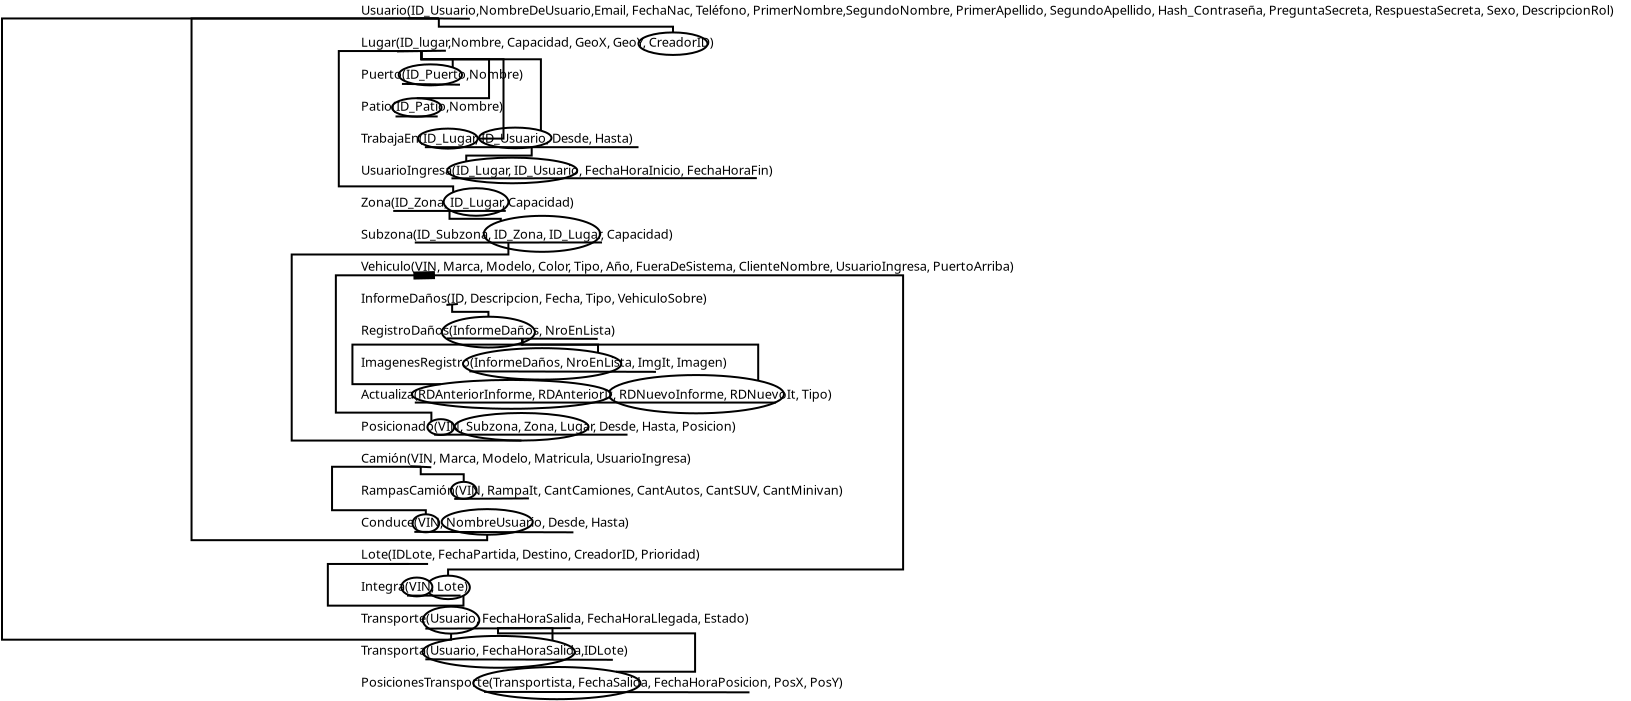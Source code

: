 <?xml version="1.0" encoding="UTF-8"?>
<dia:diagram xmlns:dia="http://www.lysator.liu.se/~alla/dia/">
  <dia:layer name="Background" visible="true" active="true">
    <dia:object type="Standard - Ellipse" version="0" id="O0">
      <dia:attribute name="obj_pos">
        <dia:point val="27.318,38.965"/>
      </dia:attribute>
      <dia:attribute name="obj_bb">
        <dia:rectangle val="27.268,38.915;35.73,40.624"/>
      </dia:attribute>
      <dia:attribute name="elem_corner">
        <dia:point val="27.318,38.965"/>
      </dia:attribute>
      <dia:attribute name="elem_width">
        <dia:real val="8.361"/>
      </dia:attribute>
      <dia:attribute name="elem_height">
        <dia:real val="1.609"/>
      </dia:attribute>
    </dia:object>
    <dia:object type="Standard - Ellipse" version="0" id="O1">
      <dia:attribute name="obj_pos">
        <dia:point val="24.778,37.412"/>
      </dia:attribute>
      <dia:attribute name="obj_bb">
        <dia:rectangle val="24.728,37.362;32.447,39.053"/>
      </dia:attribute>
      <dia:attribute name="elem_corner">
        <dia:point val="24.778,37.412"/>
      </dia:attribute>
      <dia:attribute name="elem_width">
        <dia:real val="7.619"/>
      </dia:attribute>
      <dia:attribute name="elem_height">
        <dia:real val="1.591"/>
      </dia:attribute>
    </dia:object>
    <dia:object type="Standard - Ellipse" version="0" id="O2">
      <dia:attribute name="obj_pos">
        <dia:point val="24.798,35.947"/>
      </dia:attribute>
      <dia:attribute name="obj_bb">
        <dia:rectangle val="24.748,35.897;27.673,37.347"/>
      </dia:attribute>
      <dia:attribute name="elem_corner">
        <dia:point val="24.798,35.947"/>
      </dia:attribute>
      <dia:attribute name="elem_width">
        <dia:real val="2.825"/>
      </dia:attribute>
      <dia:attribute name="elem_height">
        <dia:real val="1.35"/>
      </dia:attribute>
    </dia:object>
    <dia:object type="Standard - Ellipse" version="0" id="O3">
      <dia:attribute name="obj_pos">
        <dia:point val="24.973,34.397"/>
      </dia:attribute>
      <dia:attribute name="obj_bb">
        <dia:rectangle val="24.923,34.347;27.198,35.622"/>
      </dia:attribute>
      <dia:attribute name="elem_corner">
        <dia:point val="24.973,34.397"/>
      </dia:attribute>
      <dia:attribute name="elem_width">
        <dia:real val="2.175"/>
      </dia:attribute>
      <dia:attribute name="elem_height">
        <dia:real val="1.175"/>
      </dia:attribute>
    </dia:object>
    <dia:object type="Standard - Ellipse" version="0" id="O4">
      <dia:attribute name="obj_pos">
        <dia:point val="23.72,34.493"/>
      </dia:attribute>
      <dia:attribute name="obj_bb">
        <dia:rectangle val="23.67,34.443;25.324,35.483"/>
      </dia:attribute>
      <dia:attribute name="elem_corner">
        <dia:point val="23.72,34.493"/>
      </dia:attribute>
      <dia:attribute name="elem_width">
        <dia:real val="1.554"/>
      </dia:attribute>
      <dia:attribute name="elem_height">
        <dia:real val="0.941"/>
      </dia:attribute>
    </dia:object>
    <dia:object type="Standard - Ellipse" version="0" id="O5">
      <dia:attribute name="obj_pos">
        <dia:point val="25.738,31.071"/>
      </dia:attribute>
      <dia:attribute name="obj_bb">
        <dia:rectangle val="25.688,31.021;30.341,32.403"/>
      </dia:attribute>
      <dia:attribute name="elem_corner">
        <dia:point val="25.738,31.071"/>
      </dia:attribute>
      <dia:attribute name="elem_width">
        <dia:real val="4.553"/>
      </dia:attribute>
      <dia:attribute name="elem_height">
        <dia:real val="1.281"/>
      </dia:attribute>
    </dia:object>
    <dia:object type="Standard - Ellipse" version="0" id="O6">
      <dia:attribute name="obj_pos">
        <dia:point val="24.279,31.33"/>
      </dia:attribute>
      <dia:attribute name="obj_bb">
        <dia:rectangle val="24.229,31.28;25.665,32.28"/>
      </dia:attribute>
      <dia:attribute name="elem_corner">
        <dia:point val="24.279,31.33"/>
      </dia:attribute>
      <dia:attribute name="elem_width">
        <dia:real val="1.336"/>
      </dia:attribute>
      <dia:attribute name="elem_height">
        <dia:real val="0.9"/>
      </dia:attribute>
    </dia:object>
    <dia:object type="Standard - Ellipse" version="0" id="O7">
      <dia:attribute name="obj_pos">
        <dia:point val="26.201,29.708"/>
      </dia:attribute>
      <dia:attribute name="obj_bb">
        <dia:rectangle val="26.151,29.658;27.533,30.603"/>
      </dia:attribute>
      <dia:attribute name="elem_corner">
        <dia:point val="26.201,29.708"/>
      </dia:attribute>
      <dia:attribute name="elem_width">
        <dia:real val="1.281"/>
      </dia:attribute>
      <dia:attribute name="elem_height">
        <dia:real val="0.845"/>
      </dia:attribute>
    </dia:object>
    <dia:object type="Standard - Ellipse" version="0" id="O8">
      <dia:attribute name="obj_pos">
        <dia:point val="25.029,26.573"/>
      </dia:attribute>
      <dia:attribute name="obj_bb">
        <dia:rectangle val="24.979,26.523;26.415,27.414"/>
      </dia:attribute>
      <dia:attribute name="elem_corner">
        <dia:point val="25.029,26.573"/>
      </dia:attribute>
      <dia:attribute name="elem_width">
        <dia:real val="1.336"/>
      </dia:attribute>
      <dia:attribute name="elem_height">
        <dia:real val="0.791"/>
      </dia:attribute>
    </dia:object>
    <dia:object type="Standard - Ellipse" version="0" id="O9">
      <dia:attribute name="obj_pos">
        <dia:point val="26.383,26.265"/>
      </dia:attribute>
      <dia:attribute name="obj_bb">
        <dia:rectangle val="26.333,26.215;33.128,27.693"/>
      </dia:attribute>
      <dia:attribute name="elem_corner">
        <dia:point val="26.383,26.265"/>
      </dia:attribute>
      <dia:attribute name="elem_width">
        <dia:real val="6.695"/>
      </dia:attribute>
      <dia:attribute name="elem_height">
        <dia:real val="1.378"/>
      </dia:attribute>
    </dia:object>
    <dia:object type="Standard - Ellipse" version="0" id="O10">
      <dia:attribute name="obj_pos">
        <dia:point val="34.067,24.368"/>
      </dia:attribute>
      <dia:attribute name="obj_bb">
        <dia:rectangle val="34.017,24.318;42.903,26.331"/>
      </dia:attribute>
      <dia:attribute name="elem_corner">
        <dia:point val="34.067,24.368"/>
      </dia:attribute>
      <dia:attribute name="elem_width">
        <dia:real val="8.786"/>
      </dia:attribute>
      <dia:attribute name="elem_height">
        <dia:real val="1.913"/>
      </dia:attribute>
    </dia:object>
    <dia:object type="Standard - Ellipse" version="0" id="O11">
      <dia:attribute name="obj_pos">
        <dia:point val="24.243,24.611"/>
      </dia:attribute>
      <dia:attribute name="obj_bb">
        <dia:rectangle val="24.193,24.561;34.263,26.104"/>
      </dia:attribute>
      <dia:attribute name="elem_corner">
        <dia:point val="24.243,24.611"/>
      </dia:attribute>
      <dia:attribute name="elem_width">
        <dia:real val="9.969"/>
      </dia:attribute>
      <dia:attribute name="elem_height">
        <dia:real val="1.443"/>
      </dia:attribute>
    </dia:object>
    <dia:object type="Standard - Ellipse" version="0" id="O12">
      <dia:attribute name="obj_pos">
        <dia:point val="26.805,23.023"/>
      </dia:attribute>
      <dia:attribute name="obj_bb">
        <dia:rectangle val="26.755,22.973;34.765,24.645"/>
      </dia:attribute>
      <dia:attribute name="elem_corner">
        <dia:point val="26.805,23.023"/>
      </dia:attribute>
      <dia:attribute name="elem_width">
        <dia:real val="7.911"/>
      </dia:attribute>
      <dia:attribute name="elem_height">
        <dia:real val="1.572"/>
      </dia:attribute>
      <dia:attribute name="border_width">
        <dia:real val="0.1"/>
      </dia:attribute>
    </dia:object>
    <dia:object type="Standard - Ellipse" version="0" id="O13">
      <dia:attribute name="obj_pos">
        <dia:point val="25.751,21.451"/>
      </dia:attribute>
      <dia:attribute name="obj_bb">
        <dia:rectangle val="25.701,21.401;30.453,23.041"/>
      </dia:attribute>
      <dia:attribute name="elem_corner">
        <dia:point val="25.751,21.451"/>
      </dia:attribute>
      <dia:attribute name="elem_width">
        <dia:real val="4.652"/>
      </dia:attribute>
      <dia:attribute name="elem_height">
        <dia:real val="1.54"/>
      </dia:attribute>
    </dia:object>
    <dia:object type="Standard - Ellipse" version="0" id="O14">
      <dia:attribute name="obj_pos">
        <dia:point val="27.844,16.407"/>
      </dia:attribute>
      <dia:attribute name="obj_bb">
        <dia:rectangle val="27.794,16.357;33.717,18.256"/>
      </dia:attribute>
      <dia:attribute name="elem_corner">
        <dia:point val="27.844,16.407"/>
      </dia:attribute>
      <dia:attribute name="elem_width">
        <dia:real val="5.823"/>
      </dia:attribute>
      <dia:attribute name="elem_height">
        <dia:real val="1.799"/>
      </dia:attribute>
    </dia:object>
    <dia:object type="Standard - Ellipse" version="0" id="O15">
      <dia:attribute name="obj_pos">
        <dia:point val="25.84,15.025"/>
      </dia:attribute>
      <dia:attribute name="obj_bb">
        <dia:rectangle val="25.79,14.975;29.129,16.453"/>
      </dia:attribute>
      <dia:attribute name="elem_corner">
        <dia:point val="25.84,15.025"/>
      </dia:attribute>
      <dia:attribute name="elem_width">
        <dia:real val="3.238"/>
      </dia:attribute>
      <dia:attribute name="elem_height">
        <dia:real val="1.378"/>
      </dia:attribute>
    </dia:object>
    <dia:object type="Standard - Ellipse" version="0" id="O16">
      <dia:attribute name="obj_pos">
        <dia:point val="26.016,13.498"/>
      </dia:attribute>
      <dia:attribute name="obj_bb">
        <dia:rectangle val="25.966,13.448;32.567,14.829"/>
      </dia:attribute>
      <dia:attribute name="elem_corner">
        <dia:point val="26.016,13.498"/>
      </dia:attribute>
      <dia:attribute name="elem_width">
        <dia:real val="6.501"/>
      </dia:attribute>
      <dia:attribute name="elem_height">
        <dia:real val="1.281"/>
      </dia:attribute>
    </dia:object>
    <dia:object type="Standard - Ellipse" version="0" id="O17">
      <dia:attribute name="obj_pos">
        <dia:point val="27.609,11.995"/>
      </dia:attribute>
      <dia:attribute name="obj_bb">
        <dia:rectangle val="27.559,11.945;31.281,13.076"/>
      </dia:attribute>
      <dia:attribute name="elem_corner">
        <dia:point val="27.609,11.995"/>
      </dia:attribute>
      <dia:attribute name="elem_width">
        <dia:real val="3.622"/>
      </dia:attribute>
      <dia:attribute name="elem_height">
        <dia:real val="1.032"/>
      </dia:attribute>
    </dia:object>
    <dia:object type="Standard - Ellipse" version="0" id="O18">
      <dia:attribute name="obj_pos">
        <dia:point val="24.56,12.045"/>
      </dia:attribute>
      <dia:attribute name="obj_bb">
        <dia:rectangle val="24.51,11.995;27.59,13.095"/>
      </dia:attribute>
      <dia:attribute name="elem_corner">
        <dia:point val="24.56,12.045"/>
      </dia:attribute>
      <dia:attribute name="elem_width">
        <dia:real val="2.98"/>
      </dia:attribute>
      <dia:attribute name="elem_height">
        <dia:real val="1.0"/>
      </dia:attribute>
    </dia:object>
    <dia:object type="Standard - Ellipse" version="0" id="O19">
      <dia:attribute name="obj_pos">
        <dia:point val="23.592,8.833"/>
      </dia:attribute>
      <dia:attribute name="obj_bb">
        <dia:rectangle val="23.542,8.783;26.806,9.933"/>
      </dia:attribute>
      <dia:attribute name="elem_corner">
        <dia:point val="23.592,8.833"/>
      </dia:attribute>
      <dia:attribute name="elem_width">
        <dia:real val="3.164"/>
      </dia:attribute>
      <dia:attribute name="elem_height">
        <dia:real val="1.05"/>
      </dia:attribute>
    </dia:object>
    <dia:object type="Standard - Ellipse" version="0" id="O20">
      <dia:attribute name="obj_pos">
        <dia:point val="23.258,10.524"/>
      </dia:attribute>
      <dia:attribute name="obj_bb">
        <dia:rectangle val="23.208,10.474;25.783,11.499"/>
      </dia:attribute>
      <dia:attribute name="elem_corner">
        <dia:point val="23.258,10.524"/>
      </dia:attribute>
      <dia:attribute name="elem_width">
        <dia:real val="2.475"/>
      </dia:attribute>
      <dia:attribute name="elem_height">
        <dia:real val="0.925"/>
      </dia:attribute>
    </dia:object>
    <dia:object type="Standard - Ellipse" version="0" id="O21">
      <dia:attribute name="obj_pos">
        <dia:point val="35.581,7.237"/>
      </dia:attribute>
      <dia:attribute name="obj_bb">
        <dia:rectangle val="35.531,7.188;39.081,8.412"/>
      </dia:attribute>
      <dia:attribute name="elem_corner">
        <dia:point val="35.581,7.237"/>
      </dia:attribute>
      <dia:attribute name="elem_width">
        <dia:real val="3.45"/>
      </dia:attribute>
      <dia:attribute name="elem_height">
        <dia:real val="1.125"/>
      </dia:attribute>
    </dia:object>
    <dia:object type="Standard - Text" version="1" id="O22">
      <dia:attribute name="obj_pos">
        <dia:point val="21.7,6.35"/>
      </dia:attribute>
      <dia:attribute name="obj_bb">
        <dia:rectangle val="21.7,5.71;81.435,40.083"/>
      </dia:attribute>
      <dia:attribute name="text">
        <dia:composite type="text">
          <dia:attribute name="string">
            <dia:string>#Usuario(ID_Usuario,NombreDeUsuario,Email, FechaNac, Teléfono, PrimerNombre,SegundoNombre, PrimerApellido, SegundoApellido, Hash_Contraseña, PreguntaSecreta, RespuestaSecreta, Sexo, DescripcionRol)

Lugar(ID_lugar,Nombre, Capacidad, GeoX, GeoY, CreadorID)

Puerto(ID_Puerto,Nombre)

Patio(ID_Patio,Nombre)

TrabajaEn(ID_Lugar, ID_Usuario, Desde, Hasta)

UsuarioIngresa(ID_Lugar, ID_Usuario, FechaHoraInicio, FechaHoraFin)

Zona(ID_Zona, ID_Lugar, Capacidad)

Subzona(ID_Subzona, ID_Zona, ID_Lugar, Capacidad)

Vehiculo(VIN, Marca, Modelo, Color, Tipo, Año, FueraDeSistema, ClienteNombre, UsuarioIngresa, PuertoArriba)

InformeDaños(ID, Descripcion, Fecha, Tipo, VehiculoSobre)

RegistroDaños(InformeDaños, NroEnLista)

ImagenesRegistro(InformeDaños, NroEnLista, ImgIt, Imagen)

Actualiza(RDAnteriorInforme, RDAnteriorIt, RDNuevoInforme, RDNuevoIt, Tipo)

Posicionado(VIN, Subzona, Zona, Lugar, Desde, Hasta, Posicion)

Camión(VIN, Marca, Modelo, Matricula, UsuarioIngresa)

RampasCamión(VIN, RampaIt, CantCamiones, CantAutos, CantSUV, CantMinivan)

Conduce(VIN, NombreUsuario, Desde, Hasta)

Lote(IDLote, FechaPartida, Destino, CreadorID, Prioridad)

Integra(VIN, Lote)

Transporte(Usuario, FechaHoraSalida, FechaHoraLlegada, Estado)

Transporta(Usuario, FechaHoraSalida,IDLote)

PosicionesTransporte(Transportista, FechaSalida, FechaHoraPosicion, PosX, PosY)#</dia:string>
          </dia:attribute>
          <dia:attribute name="font">
            <dia:font family="sans" style="0" name="Helvetica"/>
          </dia:attribute>
          <dia:attribute name="height">
            <dia:real val="0.8"/>
          </dia:attribute>
          <dia:attribute name="pos">
            <dia:point val="21.7,6.35"/>
          </dia:attribute>
          <dia:attribute name="color">
            <dia:color val="#000000"/>
          </dia:attribute>
          <dia:attribute name="alignment">
            <dia:enum val="0"/>
          </dia:attribute>
        </dia:composite>
      </dia:attribute>
      <dia:attribute name="valign">
        <dia:enum val="3"/>
      </dia:attribute>
    </dia:object>
    <dia:object type="Standard - Line" version="0" id="O23">
      <dia:attribute name="obj_pos">
        <dia:point val="24.045,6.527"/>
      </dia:attribute>
      <dia:attribute name="obj_bb">
        <dia:rectangle val="23.994,6.476;27.201,6.6"/>
      </dia:attribute>
      <dia:attribute name="conn_endpoints">
        <dia:point val="24.045,6.527"/>
        <dia:point val="27.15,6.55"/>
      </dia:attribute>
      <dia:attribute name="numcp">
        <dia:int val="1"/>
      </dia:attribute>
    </dia:object>
    <dia:object type="Standard - Line" version="0" id="O24">
      <dia:attribute name="obj_pos">
        <dia:point val="23.505,8.185"/>
      </dia:attribute>
      <dia:attribute name="obj_bb">
        <dia:rectangle val="23.454,8.099;26.001,8.235"/>
      </dia:attribute>
      <dia:attribute name="conn_endpoints">
        <dia:point val="23.505,8.185"/>
        <dia:point val="25.95,8.15"/>
      </dia:attribute>
      <dia:attribute name="numcp">
        <dia:int val="1"/>
      </dia:attribute>
    </dia:object>
    <dia:object type="Standard - Line" version="0" id="O25">
      <dia:attribute name="obj_pos">
        <dia:point val="23.753,9.81"/>
      </dia:attribute>
      <dia:attribute name="obj_bb">
        <dia:rectangle val="23.702,9.76;26.706,9.901"/>
      </dia:attribute>
      <dia:attribute name="conn_endpoints">
        <dia:point val="23.753,9.81"/>
        <dia:point val="26.656,9.85"/>
      </dia:attribute>
      <dia:attribute name="numcp">
        <dia:int val="1"/>
      </dia:attribute>
    </dia:object>
    <dia:object type="Standard - Line" version="0" id="O26">
      <dia:attribute name="obj_pos">
        <dia:point val="23.432,11.438"/>
      </dia:attribute>
      <dia:attribute name="obj_bb">
        <dia:rectangle val="23.382,11.388;25.591,11.488"/>
      </dia:attribute>
      <dia:attribute name="conn_endpoints">
        <dia:point val="23.432,11.438"/>
        <dia:point val="25.541,11.438"/>
      </dia:attribute>
      <dia:attribute name="numcp">
        <dia:int val="1"/>
      </dia:attribute>
    </dia:object>
    <dia:object type="Standard - Line" version="0" id="O27">
      <dia:attribute name="obj_pos">
        <dia:point val="24.899,12.974"/>
      </dia:attribute>
      <dia:attribute name="obj_bb">
        <dia:rectangle val="24.849,12.924;35.632,13.024"/>
      </dia:attribute>
      <dia:attribute name="conn_endpoints">
        <dia:point val="24.899,12.974"/>
        <dia:point val="35.582,12.974"/>
      </dia:attribute>
      <dia:attribute name="numcp">
        <dia:int val="1"/>
      </dia:attribute>
    </dia:object>
    <dia:object type="Standard - Line" version="0" id="O28">
      <dia:attribute name="obj_pos">
        <dia:point val="26.229,14.533"/>
      </dia:attribute>
      <dia:attribute name="obj_bb">
        <dia:rectangle val="26.179,14.472;41.549,14.583"/>
      </dia:attribute>
      <dia:attribute name="conn_endpoints">
        <dia:point val="26.229,14.533"/>
        <dia:point val="41.499,14.522"/>
      </dia:attribute>
      <dia:attribute name="numcp">
        <dia:int val="1"/>
      </dia:attribute>
    </dia:object>
    <dia:object type="Standard - Line" version="0" id="O29">
      <dia:attribute name="obj_pos">
        <dia:point val="23.317,16.161"/>
      </dia:attribute>
      <dia:attribute name="obj_bb">
        <dia:rectangle val="23.267,16.11;28.996,16.211"/>
      </dia:attribute>
      <dia:attribute name="conn_endpoints">
        <dia:point val="23.317,16.161"/>
        <dia:point val="28.946,16.16"/>
      </dia:attribute>
      <dia:attribute name="numcp">
        <dia:int val="1"/>
      </dia:attribute>
    </dia:object>
    <dia:object type="Standard - Line" version="0" id="O30">
      <dia:attribute name="obj_pos">
        <dia:point val="24.395,17.742"/>
      </dia:attribute>
      <dia:attribute name="obj_bb">
        <dia:rectangle val="24.345,17.689;33.807,17.792"/>
      </dia:attribute>
      <dia:attribute name="conn_endpoints">
        <dia:point val="24.395,17.742"/>
        <dia:point val="33.757,17.739"/>
      </dia:attribute>
      <dia:attribute name="numcp">
        <dia:int val="1"/>
      </dia:attribute>
    </dia:object>
    <dia:object type="Standard - Line" version="0" id="O31">
      <dia:attribute name="obj_pos">
        <dia:point val="24.326,19.393"/>
      </dia:attribute>
      <dia:attribute name="obj_bb">
        <dia:rectangle val="24.122,19.166;25.608,19.597"/>
      </dia:attribute>
      <dia:attribute name="conn_endpoints">
        <dia:point val="24.326,19.393"/>
        <dia:point val="25.404,19.37"/>
      </dia:attribute>
      <dia:attribute name="numcp">
        <dia:int val="1"/>
      </dia:attribute>
      <dia:attribute name="line_width">
        <dia:real val="0.4"/>
      </dia:attribute>
    </dia:object>
    <dia:object type="Standard - Line" version="0" id="O32">
      <dia:attribute name="obj_pos">
        <dia:point val="25.977,20.86"/>
      </dia:attribute>
      <dia:attribute name="obj_bb">
        <dia:rectangle val="25.923,20.761;26.604,20.914"/>
      </dia:attribute>
      <dia:attribute name="conn_endpoints">
        <dia:point val="25.977,20.86"/>
        <dia:point val="26.55,20.814"/>
      </dia:attribute>
      <dia:attribute name="numcp">
        <dia:int val="1"/>
      </dia:attribute>
    </dia:object>
    <dia:object type="Standard - Line" version="0" id="O33">
      <dia:attribute name="obj_pos">
        <dia:point val="26.0,22.534"/>
      </dia:attribute>
      <dia:attribute name="obj_bb">
        <dia:rectangle val="25.95,22.483;33.592,22.607"/>
      </dia:attribute>
      <dia:attribute name="conn_endpoints">
        <dia:point val="26.0,22.534"/>
        <dia:point val="33.542,22.557"/>
      </dia:attribute>
      <dia:attribute name="numcp">
        <dia:int val="1"/>
      </dia:attribute>
    </dia:object>
    <dia:object type="Standard - Line" version="0" id="O34">
      <dia:attribute name="obj_pos">
        <dia:point val="27.123,24.184"/>
      </dia:attribute>
      <dia:attribute name="obj_bb">
        <dia:rectangle val="27.073,24.134;36.504,24.257"/>
      </dia:attribute>
      <dia:attribute name="conn_endpoints">
        <dia:point val="27.123,24.184"/>
        <dia:point val="36.454,24.207"/>
      </dia:attribute>
      <dia:attribute name="numcp">
        <dia:int val="1"/>
      </dia:attribute>
    </dia:object>
    <dia:object type="Standard - Line" version="0" id="O35">
      <dia:attribute name="obj_pos">
        <dia:point val="24.395,25.743"/>
      </dia:attribute>
      <dia:attribute name="obj_bb">
        <dia:rectangle val="24.345,25.693;42.51,25.793"/>
      </dia:attribute>
      <dia:attribute name="conn_endpoints">
        <dia:point val="24.395,25.743"/>
        <dia:point val="42.46,25.743"/>
      </dia:attribute>
      <dia:attribute name="numcp">
        <dia:int val="1"/>
      </dia:attribute>
    </dia:object>
    <dia:object type="Standard - Line" version="0" id="O36">
      <dia:attribute name="obj_pos">
        <dia:point val="25.358,27.348"/>
      </dia:attribute>
      <dia:attribute name="obj_bb">
        <dia:rectangle val="25.308,27.298;35.082,27.398"/>
      </dia:attribute>
      <dia:attribute name="conn_endpoints">
        <dia:point val="25.358,27.348"/>
        <dia:point val="35.032,27.348"/>
      </dia:attribute>
      <dia:attribute name="numcp">
        <dia:int val="1"/>
      </dia:attribute>
    </dia:object>
    <dia:object type="Standard - Line" version="0" id="O37">
      <dia:attribute name="obj_pos">
        <dia:point val="24.166,28.93"/>
      </dia:attribute>
      <dia:attribute name="obj_bb">
        <dia:rectangle val="24.114,28.878;25.272,29.028"/>
      </dia:attribute>
      <dia:attribute name="conn_endpoints">
        <dia:point val="24.166,28.93"/>
        <dia:point val="25.22,28.976"/>
      </dia:attribute>
      <dia:attribute name="numcp">
        <dia:int val="1"/>
      </dia:attribute>
    </dia:object>
    <dia:object type="Standard - Line" version="0" id="O38">
      <dia:attribute name="obj_pos">
        <dia:point val="26.366,30.558"/>
      </dia:attribute>
      <dia:attribute name="obj_bb">
        <dia:rectangle val="26.316,30.484;30.154,30.608"/>
      </dia:attribute>
      <dia:attribute name="conn_endpoints">
        <dia:point val="26.366,30.558"/>
        <dia:point val="30.103,30.535"/>
      </dia:attribute>
      <dia:attribute name="numcp">
        <dia:int val="1"/>
      </dia:attribute>
    </dia:object>
    <dia:object type="Standard - Line" version="0" id="O39">
      <dia:attribute name="obj_pos">
        <dia:point val="24.372,32.208"/>
      </dia:attribute>
      <dia:attribute name="obj_bb">
        <dia:rectangle val="24.322,32.158;32.377,32.281"/>
      </dia:attribute>
      <dia:attribute name="conn_endpoints">
        <dia:point val="24.372,32.208"/>
        <dia:point val="32.327,32.231"/>
      </dia:attribute>
      <dia:attribute name="numcp">
        <dia:int val="1"/>
      </dia:attribute>
    </dia:object>
    <dia:object type="Standard - Line" version="0" id="O40">
      <dia:attribute name="obj_pos">
        <dia:point val="23.134,33.813"/>
      </dia:attribute>
      <dia:attribute name="obj_bb">
        <dia:rectangle val="23.084,33.763;25.11,33.863"/>
      </dia:attribute>
      <dia:attribute name="conn_endpoints">
        <dia:point val="23.134,33.813"/>
        <dia:point val="25.06,33.813"/>
      </dia:attribute>
      <dia:attribute name="numcp">
        <dia:int val="1"/>
      </dia:attribute>
    </dia:object>
    <dia:object type="Standard - Line" version="0" id="O41">
      <dia:attribute name="obj_pos">
        <dia:point val="24.005,35.395"/>
      </dia:attribute>
      <dia:attribute name="obj_bb">
        <dia:rectangle val="23.955,35.345;26.738,35.445"/>
      </dia:attribute>
      <dia:attribute name="conn_endpoints">
        <dia:point val="24.005,35.395"/>
        <dia:point val="26.688,35.395"/>
      </dia:attribute>
      <dia:attribute name="numcp">
        <dia:int val="1"/>
      </dia:attribute>
    </dia:object>
    <dia:object type="Standard - Line" version="0" id="O42">
      <dia:attribute name="obj_pos">
        <dia:point val="24.922,37.045"/>
      </dia:attribute>
      <dia:attribute name="obj_bb">
        <dia:rectangle val="24.872,36.972;32.24,37.096"/>
      </dia:attribute>
      <dia:attribute name="conn_endpoints">
        <dia:point val="24.922,37.045"/>
        <dia:point val="32.19,37.022"/>
      </dia:attribute>
      <dia:attribute name="numcp">
        <dia:int val="1"/>
      </dia:attribute>
    </dia:object>
    <dia:object type="Standard - Line" version="0" id="O43">
      <dia:attribute name="obj_pos">
        <dia:point val="24.922,38.581"/>
      </dia:attribute>
      <dia:attribute name="obj_bb">
        <dia:rectangle val="24.872,38.531;34.349,38.654"/>
      </dia:attribute>
      <dia:attribute name="conn_endpoints">
        <dia:point val="24.922,38.581"/>
        <dia:point val="34.299,38.604"/>
      </dia:attribute>
      <dia:attribute name="numcp">
        <dia:int val="1"/>
      </dia:attribute>
    </dia:object>
    <dia:object type="Standard - Line" version="0" id="O44">
      <dia:attribute name="obj_pos">
        <dia:point val="27.857,40.209"/>
      </dia:attribute>
      <dia:attribute name="obj_bb">
        <dia:rectangle val="27.807,40.159;41.18,40.282"/>
      </dia:attribute>
      <dia:attribute name="conn_endpoints">
        <dia:point val="27.857,40.209"/>
        <dia:point val="41.13,40.232"/>
      </dia:attribute>
      <dia:attribute name="numcp">
        <dia:int val="1"/>
      </dia:attribute>
    </dia:object>
    <dia:object type="Standard - ZigZagLine" version="1" id="O45">
      <dia:attribute name="obj_pos">
        <dia:point val="37.306,7.237"/>
      </dia:attribute>
      <dia:attribute name="obj_bb">
        <dia:rectangle val="25.548,6.488;37.356,7.287"/>
      </dia:attribute>
      <dia:attribute name="orth_points">
        <dia:point val="37.306,7.237"/>
        <dia:point val="37.306,6.949"/>
        <dia:point val="25.598,6.949"/>
        <dia:point val="25.598,6.538"/>
      </dia:attribute>
      <dia:attribute name="orth_orient">
        <dia:enum val="1"/>
        <dia:enum val="0"/>
        <dia:enum val="1"/>
      </dia:attribute>
      <dia:attribute name="autorouting">
        <dia:boolean val="false"/>
      </dia:attribute>
      <dia:connections>
        <dia:connection handle="0" to="O21" connection="1"/>
        <dia:connection handle="1" to="O23" connection="0"/>
      </dia:connections>
    </dia:object>
    <dia:object type="Standard - ZigZagLine" version="1" id="O46">
      <dia:attribute name="obj_pos">
        <dia:point val="26.292,8.987"/>
      </dia:attribute>
      <dia:attribute name="obj_bb">
        <dia:rectangle val="24.678,8.117;26.342,9.037"/>
      </dia:attribute>
      <dia:attribute name="orth_points">
        <dia:point val="26.292,8.987"/>
        <dia:point val="26.292,8.574"/>
        <dia:point val="24.728,8.574"/>
        <dia:point val="24.728,8.167"/>
      </dia:attribute>
      <dia:attribute name="orth_orient">
        <dia:enum val="1"/>
        <dia:enum val="0"/>
        <dia:enum val="1"/>
      </dia:attribute>
      <dia:attribute name="autorouting">
        <dia:boolean val="false"/>
      </dia:attribute>
      <dia:connections>
        <dia:connection handle="0" to="O19" connection="2"/>
        <dia:connection handle="1" to="O24" connection="0"/>
      </dia:connections>
    </dia:object>
    <dia:object type="Standard - ZigZagLine" version="1" id="O47">
      <dia:attribute name="obj_pos">
        <dia:point val="24.495,10.524"/>
      </dia:attribute>
      <dia:attribute name="obj_bb">
        <dia:rectangle val="24.445,8.117;28.158,10.574"/>
      </dia:attribute>
      <dia:attribute name="orth_points">
        <dia:point val="24.495,10.524"/>
        <dia:point val="28.108,10.524"/>
        <dia:point val="28.108,8.574"/>
        <dia:point val="24.728,8.574"/>
        <dia:point val="24.728,8.167"/>
      </dia:attribute>
      <dia:attribute name="orth_orient">
        <dia:enum val="0"/>
        <dia:enum val="1"/>
        <dia:enum val="0"/>
        <dia:enum val="1"/>
      </dia:attribute>
      <dia:attribute name="autorouting">
        <dia:boolean val="false"/>
      </dia:attribute>
      <dia:connections>
        <dia:connection handle="0" to="O20" connection="1"/>
        <dia:connection handle="1" to="O24" connection="0"/>
      </dia:connections>
    </dia:object>
    <dia:object type="Standard - ZigZagLine" version="1" id="O48">
      <dia:attribute name="obj_pos">
        <dia:point val="27.54,12.545"/>
      </dia:attribute>
      <dia:attribute name="obj_bb">
        <dia:rectangle val="24.678,8.117;28.881,12.595"/>
      </dia:attribute>
      <dia:attribute name="orth_points">
        <dia:point val="27.54,12.545"/>
        <dia:point val="28.831,12.545"/>
        <dia:point val="28.831,8.575"/>
        <dia:point val="24.728,8.575"/>
        <dia:point val="24.728,8.167"/>
      </dia:attribute>
      <dia:attribute name="orth_orient">
        <dia:enum val="0"/>
        <dia:enum val="1"/>
        <dia:enum val="0"/>
        <dia:enum val="1"/>
      </dia:attribute>
      <dia:attribute name="autorouting">
        <dia:boolean val="false"/>
      </dia:attribute>
      <dia:connections>
        <dia:connection handle="0" to="O18" connection="4"/>
        <dia:connection handle="1" to="O24" connection="0"/>
      </dia:connections>
    </dia:object>
    <dia:object type="Standard - ZigZagLine" version="1" id="O49">
      <dia:attribute name="obj_pos">
        <dia:point val="30.701,12.146"/>
      </dia:attribute>
      <dia:attribute name="obj_bb">
        <dia:rectangle val="24.678,8.117;30.751,12.196"/>
      </dia:attribute>
      <dia:attribute name="orth_points">
        <dia:point val="30.701,12.146"/>
        <dia:point val="30.701,8.579"/>
        <dia:point val="24.728,8.579"/>
        <dia:point val="24.728,8.167"/>
      </dia:attribute>
      <dia:attribute name="orth_orient">
        <dia:enum val="1"/>
        <dia:enum val="0"/>
        <dia:enum val="1"/>
      </dia:attribute>
      <dia:attribute name="autorouting">
        <dia:boolean val="false"/>
      </dia:attribute>
      <dia:connections>
        <dia:connection handle="0" to="O17" connection="2"/>
        <dia:connection handle="1" to="O24" connection="0"/>
      </dia:connections>
    </dia:object>
    <dia:object type="Standard - ZigZagLine" version="1" id="O50">
      <dia:attribute name="obj_pos">
        <dia:point val="26.968,13.685"/>
      </dia:attribute>
      <dia:attribute name="obj_bb">
        <dia:rectangle val="26.918,12.924;30.291,13.735"/>
      </dia:attribute>
      <dia:attribute name="orth_points">
        <dia:point val="26.968,13.685"/>
        <dia:point val="26.968,13.394"/>
        <dia:point val="30.241,13.394"/>
        <dia:point val="30.241,12.974"/>
      </dia:attribute>
      <dia:attribute name="orth_orient">
        <dia:enum val="1"/>
        <dia:enum val="0"/>
        <dia:enum val="1"/>
      </dia:attribute>
      <dia:attribute name="autorouting">
        <dia:boolean val="false"/>
      </dia:attribute>
      <dia:connections>
        <dia:connection handle="0" to="O16" connection="0"/>
        <dia:connection handle="1" to="O27" connection="0"/>
      </dia:connections>
    </dia:object>
    <dia:object type="Standard - ZigZagLine" version="1" id="O51">
      <dia:attribute name="obj_pos">
        <dia:point val="26.314,15.226"/>
      </dia:attribute>
      <dia:attribute name="obj_bb">
        <dia:rectangle val="20.546,8.117;26.364,15.276"/>
      </dia:attribute>
      <dia:attribute name="orth_points">
        <dia:point val="26.314,15.226"/>
        <dia:point val="26.314,14.934"/>
        <dia:point val="20.596,14.934"/>
        <dia:point val="20.596,8.167"/>
        <dia:point val="24.728,8.167"/>
      </dia:attribute>
      <dia:attribute name="orth_orient">
        <dia:enum val="1"/>
        <dia:enum val="0"/>
        <dia:enum val="1"/>
        <dia:enum val="0"/>
      </dia:attribute>
      <dia:attribute name="autorouting">
        <dia:boolean val="false"/>
      </dia:attribute>
      <dia:connections>
        <dia:connection handle="0" to="O15" connection="0"/>
        <dia:connection handle="1" to="O24" connection="0"/>
      </dia:connections>
    </dia:object>
    <dia:object type="Standard - ZigZagLine" version="1" id="O52">
      <dia:attribute name="obj_pos">
        <dia:point val="28.696,16.67"/>
      </dia:attribute>
      <dia:attribute name="obj_bb">
        <dia:rectangle val="26.082,16.11;28.746,16.72"/>
      </dia:attribute>
      <dia:attribute name="orth_points">
        <dia:point val="28.696,16.67"/>
        <dia:point val="28.696,16.555"/>
        <dia:point val="26.132,16.555"/>
        <dia:point val="26.132,16.16"/>
      </dia:attribute>
      <dia:attribute name="orth_orient">
        <dia:enum val="1"/>
        <dia:enum val="0"/>
        <dia:enum val="1"/>
      </dia:attribute>
      <dia:attribute name="autorouting">
        <dia:boolean val="false"/>
      </dia:attribute>
      <dia:connections>
        <dia:connection handle="0" to="O14" connection="0"/>
        <dia:connection handle="1" to="O29" connection="0"/>
      </dia:connections>
    </dia:object>
    <dia:object type="Standard - ZigZagLine" version="1" id="O53">
      <dia:attribute name="obj_pos">
        <dia:point val="28.077,21.451"/>
      </dia:attribute>
      <dia:attribute name="obj_bb">
        <dia:rectangle val="26.213,20.787;28.127,21.5"/>
      </dia:attribute>
      <dia:attribute name="orth_points">
        <dia:point val="28.077,21.451"/>
        <dia:point val="28.077,21.207"/>
        <dia:point val="26.263,21.207"/>
        <dia:point val="26.263,20.837"/>
      </dia:attribute>
      <dia:attribute name="orth_orient">
        <dia:enum val="1"/>
        <dia:enum val="0"/>
        <dia:enum val="1"/>
      </dia:attribute>
      <dia:attribute name="autorouting">
        <dia:boolean val="false"/>
      </dia:attribute>
      <dia:connections>
        <dia:connection handle="0" to="O13" connection="1"/>
        <dia:connection handle="1" to="O32" connection="0"/>
      </dia:connections>
    </dia:object>
    <dia:object type="Standard - ZigZagLine" version="1" id="O54">
      <dia:attribute name="obj_pos">
        <dia:point val="33.557,23.253"/>
      </dia:attribute>
      <dia:attribute name="obj_bb">
        <dia:rectangle val="29.721,22.495;33.607,23.303"/>
      </dia:attribute>
      <dia:attribute name="orth_points">
        <dia:point val="33.557,23.253"/>
        <dia:point val="33.557,22.845"/>
        <dia:point val="29.771,22.845"/>
        <dia:point val="29.771,22.545"/>
      </dia:attribute>
      <dia:attribute name="orth_orient">
        <dia:enum val="1"/>
        <dia:enum val="0"/>
        <dia:enum val="1"/>
      </dia:attribute>
      <dia:attribute name="autorouting">
        <dia:boolean val="false"/>
      </dia:attribute>
      <dia:connections>
        <dia:connection handle="0" to="O12" connection="2"/>
        <dia:connection handle="1" to="O33" connection="0"/>
      </dia:connections>
    </dia:object>
    <dia:object type="Standard - ZigZagLine" version="1" id="O55">
      <dia:attribute name="obj_pos">
        <dia:point val="25.703,24.823"/>
      </dia:attribute>
      <dia:attribute name="obj_bb">
        <dia:rectangle val="21.227,22.495;29.821,24.873"/>
      </dia:attribute>
      <dia:attribute name="orth_points">
        <dia:point val="25.703,24.823"/>
        <dia:point val="21.277,24.823"/>
        <dia:point val="21.277,22.845"/>
        <dia:point val="29.771,22.845"/>
        <dia:point val="29.771,22.545"/>
      </dia:attribute>
      <dia:attribute name="orth_orient">
        <dia:enum val="0"/>
        <dia:enum val="1"/>
        <dia:enum val="0"/>
        <dia:enum val="1"/>
      </dia:attribute>
      <dia:attribute name="autorouting">
        <dia:boolean val="false"/>
      </dia:attribute>
      <dia:connections>
        <dia:connection handle="0" to="O11" connection="0"/>
        <dia:connection handle="1" to="O33" connection="0"/>
      </dia:connections>
    </dia:object>
    <dia:object type="Standard - ZigZagLine" version="1" id="O56">
      <dia:attribute name="obj_pos">
        <dia:point val="41.566,24.648"/>
      </dia:attribute>
      <dia:attribute name="obj_bb">
        <dia:rectangle val="29.721,22.495;41.616,24.698"/>
      </dia:attribute>
      <dia:attribute name="orth_points">
        <dia:point val="41.566,24.648"/>
        <dia:point val="41.566,22.845"/>
        <dia:point val="29.771,22.845"/>
        <dia:point val="29.771,22.545"/>
      </dia:attribute>
      <dia:attribute name="orth_orient">
        <dia:enum val="1"/>
        <dia:enum val="0"/>
        <dia:enum val="1"/>
      </dia:attribute>
      <dia:attribute name="autorouting">
        <dia:boolean val="false"/>
      </dia:attribute>
      <dia:connections>
        <dia:connection handle="0" to="O10" connection="2"/>
        <dia:connection handle="1" to="O33" connection="0"/>
      </dia:connections>
    </dia:object>
    <dia:object type="Standard - ZigZagLine" version="1" id="O57">
      <dia:attribute name="obj_pos">
        <dia:point val="29.73,27.643"/>
      </dia:attribute>
      <dia:attribute name="obj_bb">
        <dia:rectangle val="18.191,17.691;29.78,27.693"/>
      </dia:attribute>
      <dia:attribute name="orth_points">
        <dia:point val="29.73,27.643"/>
        <dia:point val="18.241,27.643"/>
        <dia:point val="18.241,18.34"/>
        <dia:point val="29.076,18.34"/>
        <dia:point val="29.076,17.741"/>
      </dia:attribute>
      <dia:attribute name="orth_orient">
        <dia:enum val="0"/>
        <dia:enum val="1"/>
        <dia:enum val="0"/>
        <dia:enum val="1"/>
      </dia:attribute>
      <dia:attribute name="autorouting">
        <dia:boolean val="false"/>
      </dia:attribute>
      <dia:connections>
        <dia:connection handle="0" to="O9" connection="6"/>
        <dia:connection handle="1" to="O30" connection="0"/>
      </dia:connections>
    </dia:object>
    <dia:object type="Standard - ZigZagLine" version="1" id="O58">
      <dia:attribute name="obj_pos">
        <dia:point val="25.225,26.689"/>
      </dia:attribute>
      <dia:attribute name="obj_bb">
        <dia:rectangle val="20.399,19.331;25.275,26.739"/>
      </dia:attribute>
      <dia:attribute name="orth_points">
        <dia:point val="25.225,26.689"/>
        <dia:point val="25.225,26.246"/>
        <dia:point val="20.449,26.246"/>
        <dia:point val="20.449,19.381"/>
        <dia:point val="24.865,19.381"/>
      </dia:attribute>
      <dia:attribute name="orth_orient">
        <dia:enum val="1"/>
        <dia:enum val="0"/>
        <dia:enum val="1"/>
        <dia:enum val="0"/>
      </dia:attribute>
      <dia:attribute name="autorouting">
        <dia:boolean val="false"/>
      </dia:attribute>
      <dia:connections>
        <dia:connection handle="0" to="O8" connection="0"/>
        <dia:connection handle="1" to="O31" connection="0"/>
      </dia:connections>
    </dia:object>
    <dia:object type="Standard - ZigZagLine" version="1" id="O59">
      <dia:attribute name="obj_pos">
        <dia:point val="26.842,29.708"/>
      </dia:attribute>
      <dia:attribute name="obj_bb">
        <dia:rectangle val="24.643,28.903;26.892,29.758"/>
      </dia:attribute>
      <dia:attribute name="orth_points">
        <dia:point val="26.842,29.708"/>
        <dia:point val="26.842,29.327"/>
        <dia:point val="24.693,29.327"/>
        <dia:point val="24.693,28.953"/>
      </dia:attribute>
      <dia:attribute name="orth_orient">
        <dia:enum val="1"/>
        <dia:enum val="0"/>
        <dia:enum val="1"/>
      </dia:attribute>
      <dia:attribute name="autorouting">
        <dia:boolean val="false"/>
      </dia:attribute>
      <dia:connections>
        <dia:connection handle="0" to="O7" connection="1"/>
        <dia:connection handle="1" to="O37" connection="0"/>
      </dia:connections>
    </dia:object>
    <dia:object type="Standard - ZigZagLine" version="1" id="O60">
      <dia:attribute name="obj_pos">
        <dia:point val="24.947,31.33"/>
      </dia:attribute>
      <dia:attribute name="obj_bb">
        <dia:rectangle val="20.208,28.903;24.997,31.38"/>
      </dia:attribute>
      <dia:attribute name="orth_points">
        <dia:point val="24.947,31.33"/>
        <dia:point val="24.947,31.126"/>
        <dia:point val="20.258,31.126"/>
        <dia:point val="20.258,28.953"/>
        <dia:point val="24.693,28.953"/>
      </dia:attribute>
      <dia:attribute name="orth_orient">
        <dia:enum val="1"/>
        <dia:enum val="0"/>
        <dia:enum val="1"/>
        <dia:enum val="0"/>
      </dia:attribute>
      <dia:attribute name="autorouting">
        <dia:boolean val="false"/>
      </dia:attribute>
      <dia:connections>
        <dia:connection handle="0" to="O6" connection="1"/>
        <dia:connection handle="1" to="O37" connection="0"/>
      </dia:connections>
    </dia:object>
    <dia:object type="Standard - ZigZagLine" version="1" id="O61">
      <dia:attribute name="obj_pos">
        <dia:point val="28.014,32.353"/>
      </dia:attribute>
      <dia:attribute name="obj_bb">
        <dia:rectangle val="13.183,6.488;28.064,32.674"/>
      </dia:attribute>
      <dia:attribute name="orth_points">
        <dia:point val="28.014,32.353"/>
        <dia:point val="28.014,32.624"/>
        <dia:point val="13.233,32.624"/>
        <dia:point val="13.233,6.538"/>
        <dia:point val="25.598,6.538"/>
      </dia:attribute>
      <dia:attribute name="orth_orient">
        <dia:enum val="1"/>
        <dia:enum val="0"/>
        <dia:enum val="1"/>
        <dia:enum val="0"/>
      </dia:attribute>
      <dia:attribute name="autorouting">
        <dia:boolean val="false"/>
      </dia:attribute>
      <dia:connections>
        <dia:connection handle="0" to="O5" connection="6"/>
        <dia:connection handle="1" to="O23" connection="0"/>
      </dia:connections>
    </dia:object>
    <dia:object type="Standard - ZigZagLine" version="1" id="O62">
      <dia:attribute name="obj_pos">
        <dia:point val="26.06,34.397"/>
      </dia:attribute>
      <dia:attribute name="obj_bb">
        <dia:rectangle val="24.815,19.331;48.861,34.447"/>
      </dia:attribute>
      <dia:attribute name="orth_points">
        <dia:point val="26.06,34.397"/>
        <dia:point val="26.06,34.089"/>
        <dia:point val="48.811,34.089"/>
        <dia:point val="48.811,19.381"/>
        <dia:point val="24.865,19.381"/>
      </dia:attribute>
      <dia:attribute name="orth_orient">
        <dia:enum val="1"/>
        <dia:enum val="0"/>
        <dia:enum val="1"/>
        <dia:enum val="0"/>
      </dia:attribute>
      <dia:attribute name="autorouting">
        <dia:boolean val="false"/>
      </dia:attribute>
      <dia:connections>
        <dia:connection handle="0" to="O3" connection="1"/>
        <dia:connection handle="1" to="O31" connection="0"/>
      </dia:connections>
    </dia:object>
    <dia:object type="Standard - ZigZagLine" version="1" id="O63">
      <dia:attribute name="obj_pos">
        <dia:point val="26.829,35.4"/>
      </dia:attribute>
      <dia:attribute name="obj_bb">
        <dia:rectangle val="19.998,33.763;26.879,35.947"/>
      </dia:attribute>
      <dia:attribute name="orth_points">
        <dia:point val="26.829,35.4"/>
        <dia:point val="26.829,35.897"/>
        <dia:point val="20.048,35.897"/>
        <dia:point val="20.048,33.813"/>
        <dia:point val="24.097,33.813"/>
      </dia:attribute>
      <dia:attribute name="orth_orient">
        <dia:enum val="1"/>
        <dia:enum val="0"/>
        <dia:enum val="1"/>
        <dia:enum val="0"/>
      </dia:attribute>
      <dia:attribute name="autorouting">
        <dia:boolean val="false"/>
      </dia:attribute>
      <dia:connections>
        <dia:connection handle="0" to="O3" connection="7"/>
        <dia:connection handle="1" to="O40" connection="0"/>
      </dia:connections>
    </dia:object>
    <dia:object type="Standard - ZigZagLine" version="1" id="O64">
      <dia:attribute name="obj_pos">
        <dia:point val="26.21,37.297"/>
      </dia:attribute>
      <dia:attribute name="obj_bb">
        <dia:rectangle val="3.706,6.488;26.26,37.649"/>
      </dia:attribute>
      <dia:attribute name="orth_points">
        <dia:point val="26.21,37.297"/>
        <dia:point val="26.21,37.599"/>
        <dia:point val="3.756,37.599"/>
        <dia:point val="3.756,6.538"/>
        <dia:point val="25.598,6.538"/>
      </dia:attribute>
      <dia:attribute name="orth_orient">
        <dia:enum val="1"/>
        <dia:enum val="0"/>
        <dia:enum val="1"/>
        <dia:enum val="0"/>
      </dia:attribute>
      <dia:attribute name="autorouting">
        <dia:boolean val="false"/>
      </dia:attribute>
      <dia:connections>
        <dia:connection handle="0" to="O2" connection="6"/>
        <dia:connection handle="1" to="O23" connection="0"/>
      </dia:connections>
    </dia:object>
    <dia:object type="Standard - ZigZagLine" version="1" id="O65">
      <dia:attribute name="obj_pos">
        <dia:point val="31.281,37.645"/>
      </dia:attribute>
      <dia:attribute name="obj_bb">
        <dia:rectangle val="28.506,36.974;31.331,37.695"/>
      </dia:attribute>
      <dia:attribute name="orth_points">
        <dia:point val="31.281,37.645"/>
        <dia:point val="31.281,37.023"/>
        <dia:point val="28.556,37.023"/>
        <dia:point val="28.556,37.034"/>
      </dia:attribute>
      <dia:attribute name="orth_orient">
        <dia:enum val="1"/>
        <dia:enum val="0"/>
        <dia:enum val="1"/>
      </dia:attribute>
      <dia:attribute name="autorouting">
        <dia:boolean val="false"/>
      </dia:attribute>
      <dia:connections>
        <dia:connection handle="0" to="O1" connection="2"/>
        <dia:connection handle="1" to="O42" connection="0"/>
      </dia:connections>
    </dia:object>
    <dia:object type="Standard - ZigZagLine" version="1" id="O66">
      <dia:attribute name="obj_pos">
        <dia:point val="34.455,39.201"/>
      </dia:attribute>
      <dia:attribute name="obj_bb">
        <dia:rectangle val="28.506,36.984;38.461,39.251"/>
      </dia:attribute>
      <dia:attribute name="orth_points">
        <dia:point val="34.455,39.201"/>
        <dia:point val="38.41,39.201"/>
        <dia:point val="38.41,37.283"/>
        <dia:point val="28.556,37.283"/>
        <dia:point val="28.556,37.034"/>
      </dia:attribute>
      <dia:attribute name="orth_orient">
        <dia:enum val="0"/>
        <dia:enum val="1"/>
        <dia:enum val="0"/>
        <dia:enum val="1"/>
      </dia:attribute>
      <dia:attribute name="autorouting">
        <dia:boolean val="false"/>
      </dia:attribute>
      <dia:connections>
        <dia:connection handle="0" to="O0" connection="2"/>
        <dia:connection handle="1" to="O42" connection="0"/>
      </dia:connections>
    </dia:object>
  </dia:layer>
</dia:diagram>
